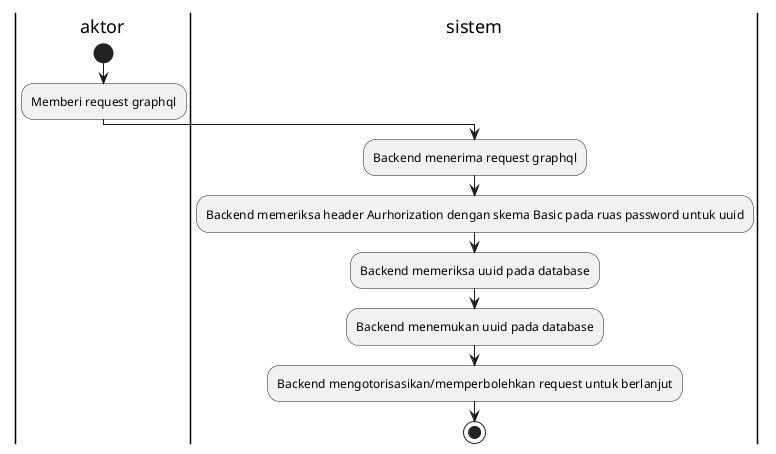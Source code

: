 @startuml

|aktor|
start
:Memberi request graphql;

|sistem|
:Backend menerima request graphql;
:Backend memeriksa header Aurhorization dengan skema Basic pada ruas password untuk uuid;
:Backend memeriksa uuid pada database;
:Backend menemukan uuid pada database;
:Backend mengotorisasikan/memperbolehkan request untuk berlanjut;
stop

@enduml
